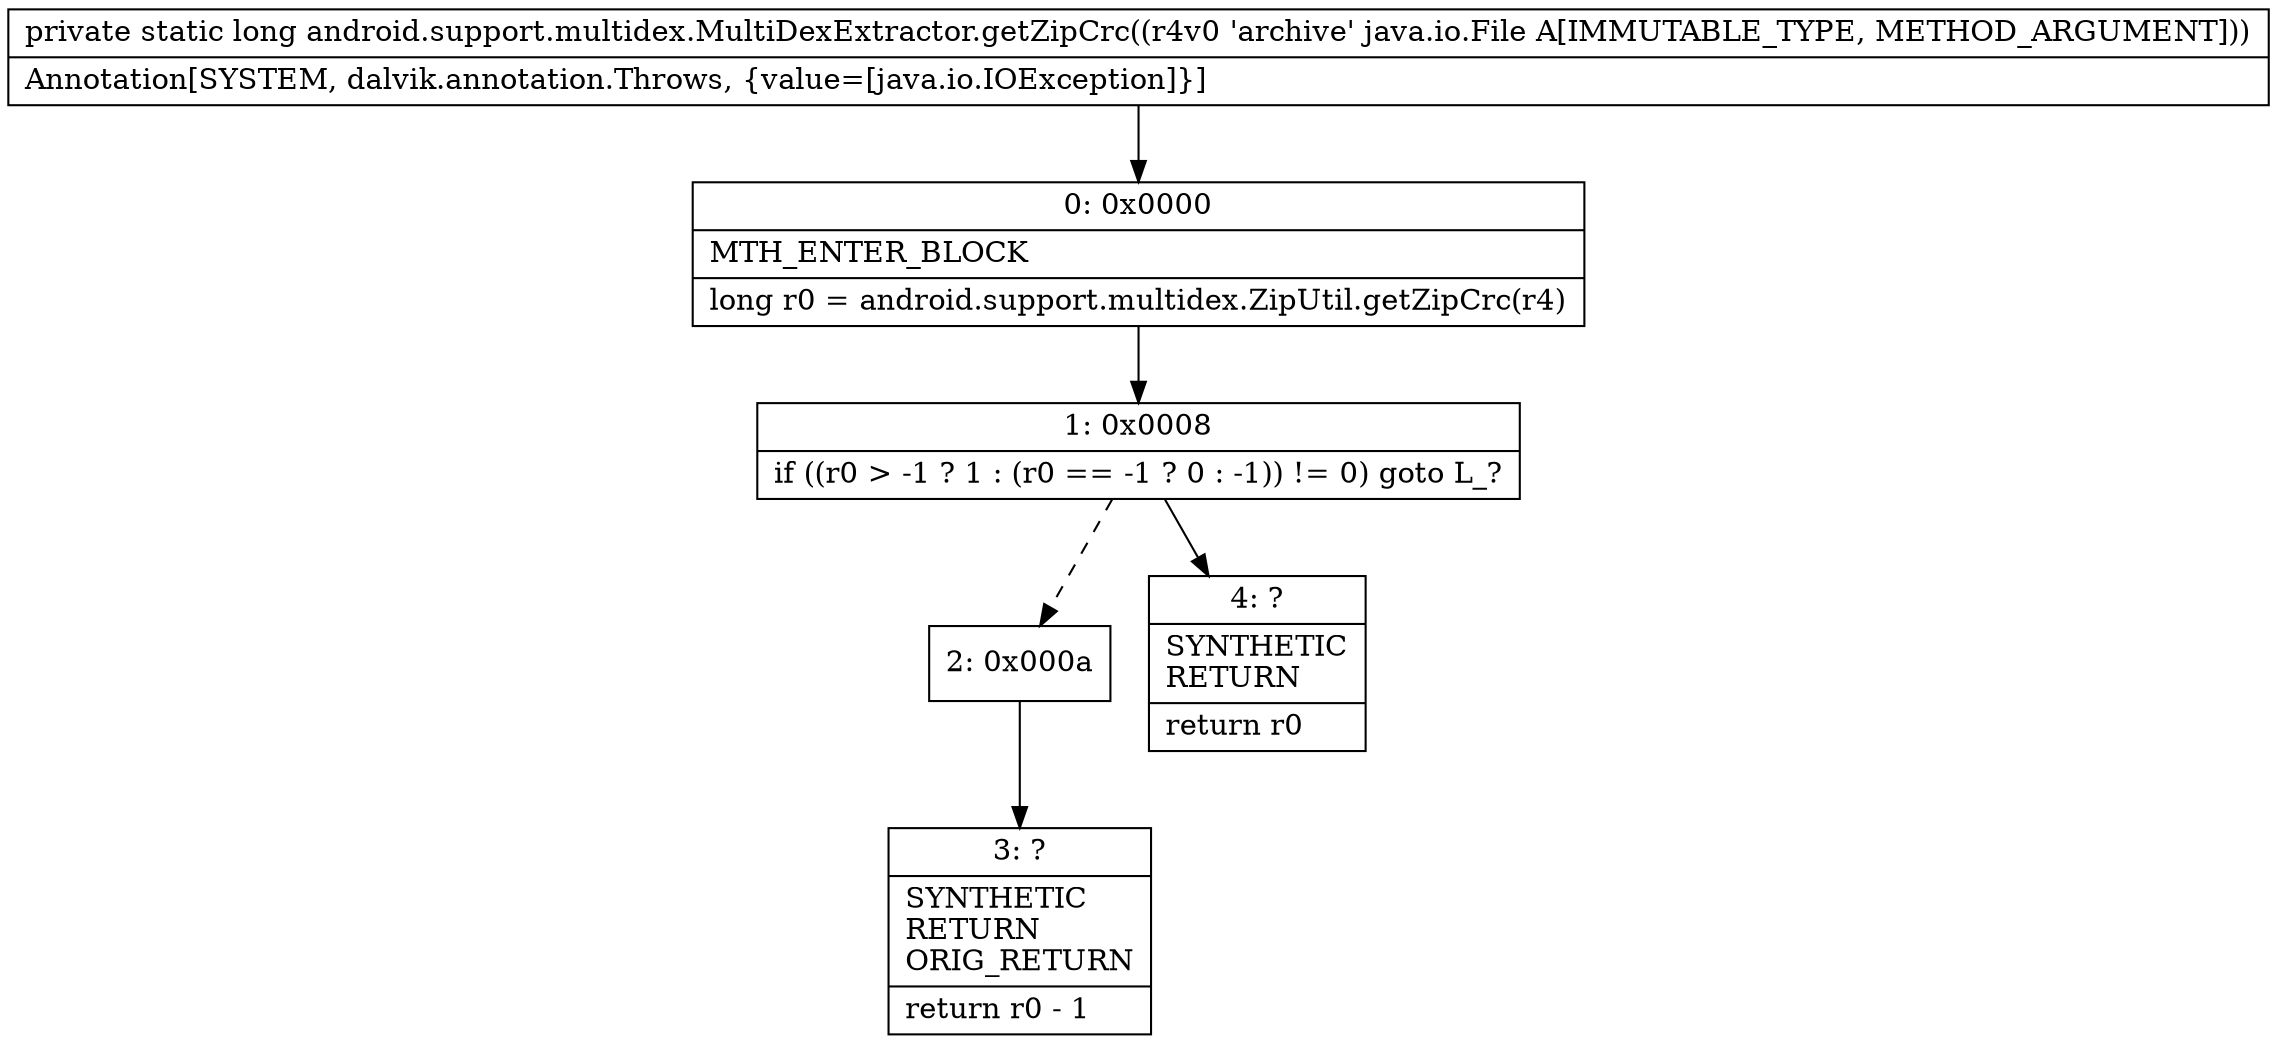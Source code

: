digraph "CFG forandroid.support.multidex.MultiDexExtractor.getZipCrc(Ljava\/io\/File;)J" {
Node_0 [shape=record,label="{0\:\ 0x0000|MTH_ENTER_BLOCK\l|long r0 = android.support.multidex.ZipUtil.getZipCrc(r4)\l}"];
Node_1 [shape=record,label="{1\:\ 0x0008|if ((r0 \> \-1 ? 1 : (r0 == \-1 ? 0 : \-1)) != 0) goto L_?\l}"];
Node_2 [shape=record,label="{2\:\ 0x000a}"];
Node_3 [shape=record,label="{3\:\ ?|SYNTHETIC\lRETURN\lORIG_RETURN\l|return r0 \- 1\l}"];
Node_4 [shape=record,label="{4\:\ ?|SYNTHETIC\lRETURN\l|return r0\l}"];
MethodNode[shape=record,label="{private static long android.support.multidex.MultiDexExtractor.getZipCrc((r4v0 'archive' java.io.File A[IMMUTABLE_TYPE, METHOD_ARGUMENT]))  | Annotation[SYSTEM, dalvik.annotation.Throws, \{value=[java.io.IOException]\}]\l}"];
MethodNode -> Node_0;
Node_0 -> Node_1;
Node_1 -> Node_2[style=dashed];
Node_1 -> Node_4;
Node_2 -> Node_3;
}

